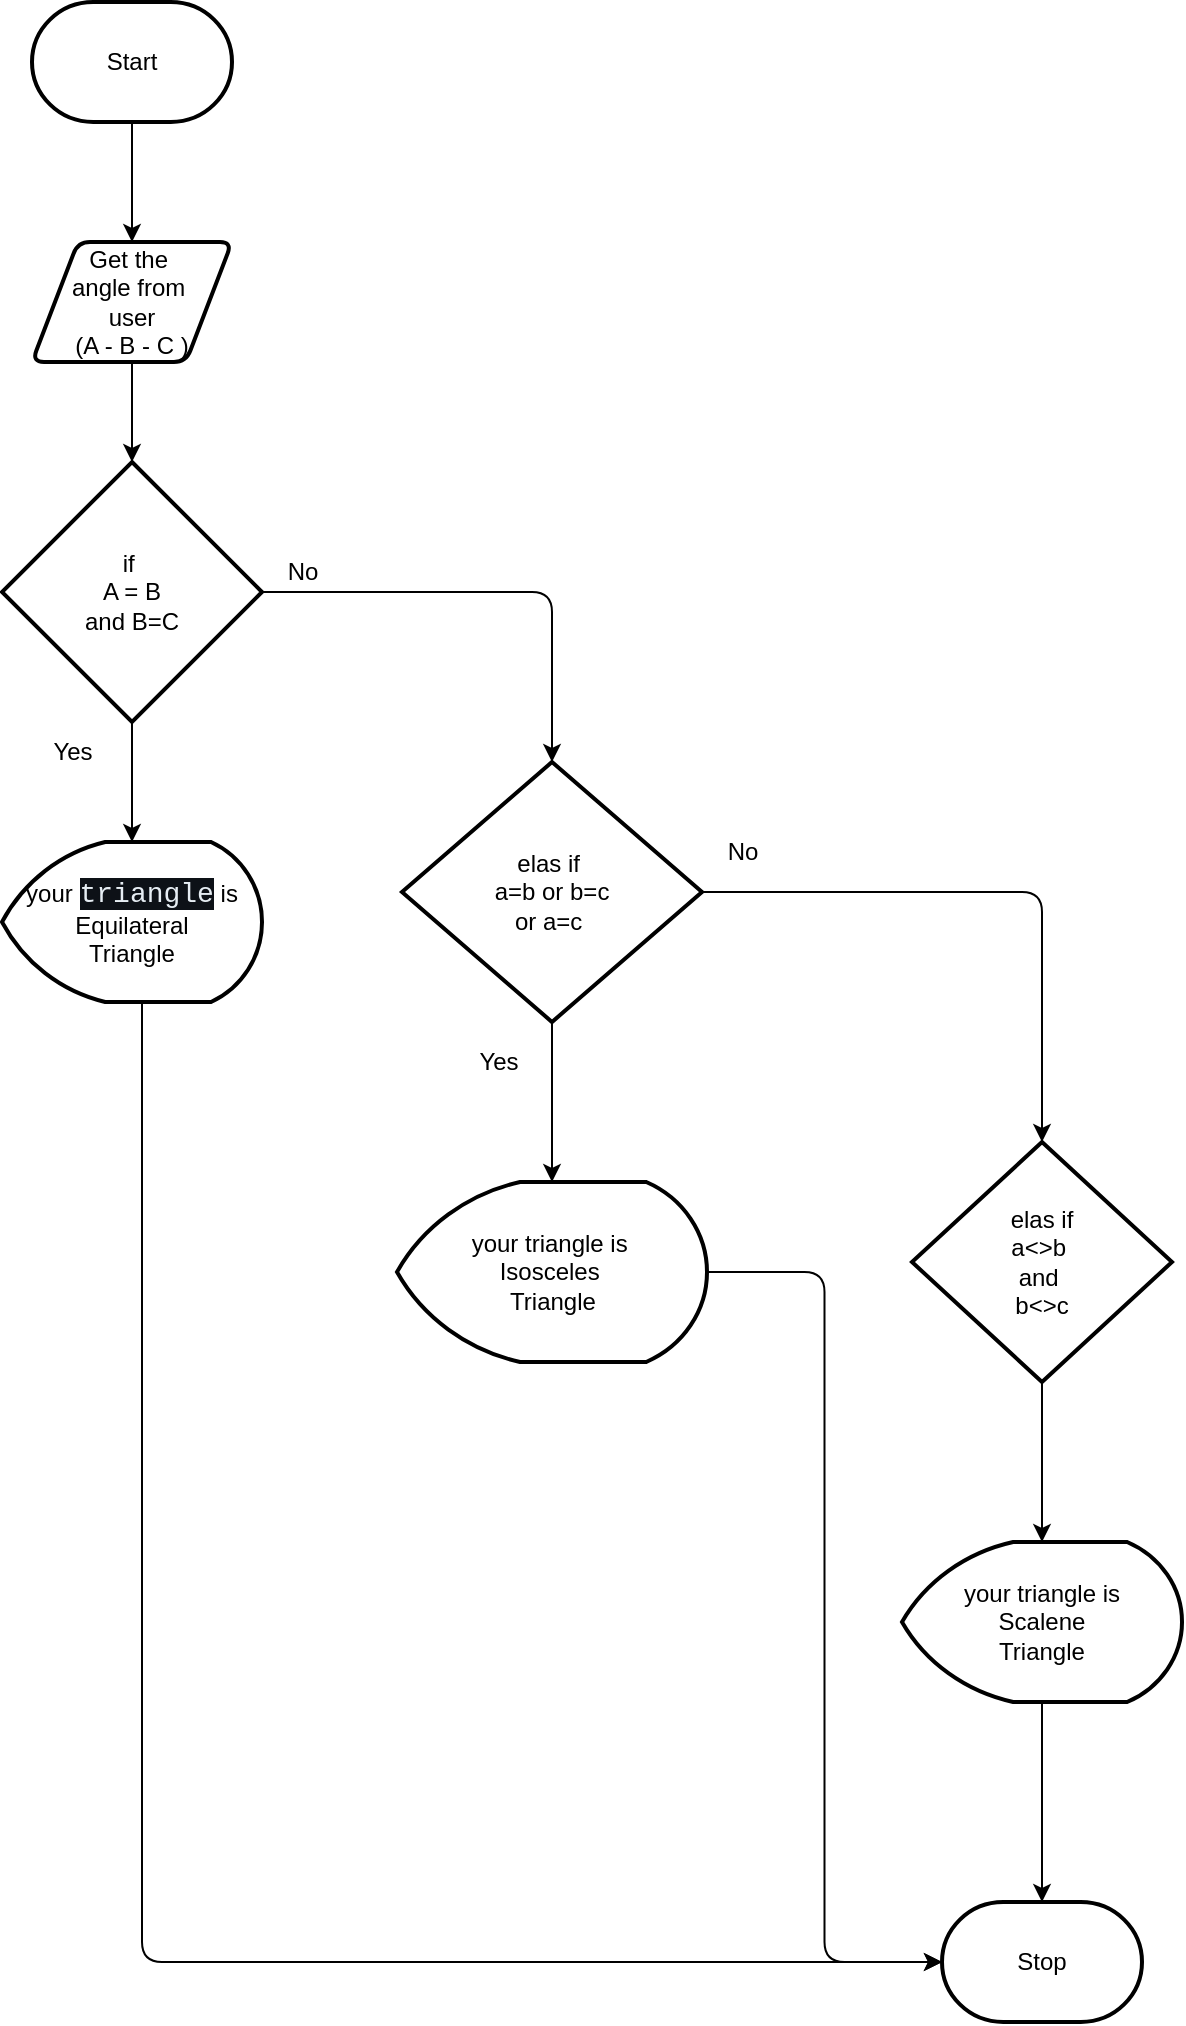 <mxfile>
    <diagram id="HIP3nbAZw_EuaXWnEj3U" name="Page-1">
        <mxGraphModel dx="606" dy="563" grid="1" gridSize="10" guides="1" tooltips="1" connect="1" arrows="1" fold="1" page="1" pageScale="1" pageWidth="850" pageHeight="1100" math="0" shadow="0">
            <root>
                <mxCell id="0"/>
                <mxCell id="1" parent="0"/>
                <mxCell id="5" style="edgeStyle=orthogonalEdgeStyle;html=1;entryX=0.5;entryY=0;entryDx=0;entryDy=0;" edge="1" parent="1" source="2" target="4">
                    <mxGeometry relative="1" as="geometry"/>
                </mxCell>
                <mxCell id="2" value="Start" style="strokeWidth=2;html=1;shape=mxgraph.flowchart.terminator;whiteSpace=wrap;" parent="1" vertex="1">
                    <mxGeometry x="35" y="20" width="100" height="60" as="geometry"/>
                </mxCell>
                <mxCell id="3" value="Stop" style="strokeWidth=2;html=1;shape=mxgraph.flowchart.terminator;whiteSpace=wrap;" parent="1" vertex="1">
                    <mxGeometry x="490" y="970" width="100" height="60" as="geometry"/>
                </mxCell>
                <mxCell id="9" style="edgeStyle=orthogonalEdgeStyle;html=1;" edge="1" parent="1" source="4" target="6">
                    <mxGeometry relative="1" as="geometry"/>
                </mxCell>
                <mxCell id="4" value="Get the&amp;nbsp;&lt;br&gt;angle from&amp;nbsp;&lt;br&gt;user&lt;br&gt;(A - B - C )" style="shape=parallelogram;html=1;strokeWidth=2;perimeter=parallelogramPerimeter;whiteSpace=wrap;rounded=1;arcSize=12;size=0.23;" vertex="1" parent="1">
                    <mxGeometry x="35" y="140" width="100" height="60" as="geometry"/>
                </mxCell>
                <mxCell id="15" style="edgeStyle=orthogonalEdgeStyle;html=1;" edge="1" parent="1" source="6" target="12">
                    <mxGeometry relative="1" as="geometry"/>
                </mxCell>
                <mxCell id="18" style="edgeStyle=orthogonalEdgeStyle;html=1;" edge="1" parent="1" source="6" target="17">
                    <mxGeometry relative="1" as="geometry"/>
                </mxCell>
                <mxCell id="6" value="if&amp;nbsp;&lt;br&gt;A = B&lt;br&gt;and B=C&lt;br&gt;" style="strokeWidth=2;html=1;shape=mxgraph.flowchart.decision;whiteSpace=wrap;" vertex="1" parent="1">
                    <mxGeometry x="20" y="250" width="130" height="130" as="geometry"/>
                </mxCell>
                <mxCell id="7" value="Yes" style="text;html=1;align=center;verticalAlign=middle;resizable=0;points=[];autosize=1;strokeColor=none;fillColor=none;" vertex="1" parent="1">
                    <mxGeometry x="35" y="380" width="40" height="30" as="geometry"/>
                </mxCell>
                <mxCell id="8" value="No" style="text;html=1;align=center;verticalAlign=middle;resizable=0;points=[];autosize=1;strokeColor=none;fillColor=none;" vertex="1" parent="1">
                    <mxGeometry x="150" y="290" width="40" height="30" as="geometry"/>
                </mxCell>
                <mxCell id="30" style="edgeStyle=orthogonalEdgeStyle;html=1;entryX=0;entryY=0.5;entryDx=0;entryDy=0;entryPerimeter=0;" edge="1" parent="1" source="12" target="3">
                    <mxGeometry relative="1" as="geometry">
                        <mxPoint x="170" y="900" as="targetPoint"/>
                        <Array as="points">
                            <mxPoint x="90" y="1000"/>
                        </Array>
                    </mxGeometry>
                </mxCell>
                <mxCell id="12" value="your&amp;nbsp;&lt;span style=&quot;background-color: rgb(13, 17, 23); color: rgb(230, 237, 243); font-family: Consolas, &amp;quot;Courier New&amp;quot;, monospace; font-size: 14px;&quot;&gt;triangle&lt;/span&gt;&lt;span style=&quot;background-color: initial;&quot;&gt;&amp;nbsp;is&lt;br&gt;&lt;/span&gt;Equilateral&lt;br&gt;Triangle" style="strokeWidth=2;html=1;shape=mxgraph.flowchart.display;whiteSpace=wrap;" vertex="1" parent="1">
                    <mxGeometry x="20" y="440" width="130" height="80" as="geometry"/>
                </mxCell>
                <mxCell id="20" style="edgeStyle=orthogonalEdgeStyle;html=1;entryX=0.5;entryY=0;entryDx=0;entryDy=0;entryPerimeter=0;" edge="1" parent="1" source="17" target="19">
                    <mxGeometry relative="1" as="geometry"/>
                </mxCell>
                <mxCell id="25" style="edgeStyle=orthogonalEdgeStyle;html=1;entryX=0.5;entryY=0;entryDx=0;entryDy=0;entryPerimeter=0;" edge="1" parent="1" source="17" target="24">
                    <mxGeometry relative="1" as="geometry"/>
                </mxCell>
                <mxCell id="17" value="elas if&amp;nbsp;&lt;br&gt;a=b or b=c&lt;br&gt;or a=c&amp;nbsp;" style="strokeWidth=2;html=1;shape=mxgraph.flowchart.decision;whiteSpace=wrap;" vertex="1" parent="1">
                    <mxGeometry x="220" y="400" width="150" height="130" as="geometry"/>
                </mxCell>
                <mxCell id="29" style="edgeStyle=orthogonalEdgeStyle;html=1;entryX=0;entryY=0.5;entryDx=0;entryDy=0;entryPerimeter=0;" edge="1" parent="1" source="19" target="3">
                    <mxGeometry relative="1" as="geometry"/>
                </mxCell>
                <mxCell id="19" value="your triangle is&amp;nbsp;&lt;br&gt;Isosceles&amp;nbsp;&lt;br&gt;Triangle" style="strokeWidth=2;html=1;shape=mxgraph.flowchart.display;whiteSpace=wrap;" vertex="1" parent="1">
                    <mxGeometry x="217.5" y="610" width="155" height="90" as="geometry"/>
                </mxCell>
                <mxCell id="21" value="Yes" style="text;html=1;align=center;verticalAlign=middle;resizable=0;points=[];autosize=1;strokeColor=none;fillColor=none;" vertex="1" parent="1">
                    <mxGeometry x="247.5" y="535" width="40" height="30" as="geometry"/>
                </mxCell>
                <mxCell id="22" value="No" style="text;html=1;align=center;verticalAlign=middle;resizable=0;points=[];autosize=1;strokeColor=none;fillColor=none;" vertex="1" parent="1">
                    <mxGeometry x="370" y="430" width="40" height="30" as="geometry"/>
                </mxCell>
                <mxCell id="27" style="edgeStyle=orthogonalEdgeStyle;html=1;" edge="1" parent="1" source="24" target="26">
                    <mxGeometry relative="1" as="geometry"/>
                </mxCell>
                <mxCell id="24" value="elas if&lt;br&gt;a&amp;lt;&amp;gt;b&amp;nbsp;&lt;br&gt;and&amp;nbsp;&lt;br&gt;b&amp;lt;&amp;gt;c" style="strokeWidth=2;html=1;shape=mxgraph.flowchart.decision;whiteSpace=wrap;" vertex="1" parent="1">
                    <mxGeometry x="475" y="590" width="130" height="120" as="geometry"/>
                </mxCell>
                <mxCell id="28" style="edgeStyle=orthogonalEdgeStyle;html=1;" edge="1" parent="1" source="26" target="3">
                    <mxGeometry relative="1" as="geometry"/>
                </mxCell>
                <mxCell id="26" value="your triangle is&lt;br&gt;Scalene&lt;br&gt;Triangle" style="strokeWidth=2;html=1;shape=mxgraph.flowchart.display;whiteSpace=wrap;" vertex="1" parent="1">
                    <mxGeometry x="470" y="790" width="140" height="80" as="geometry"/>
                </mxCell>
            </root>
        </mxGraphModel>
    </diagram>
</mxfile>